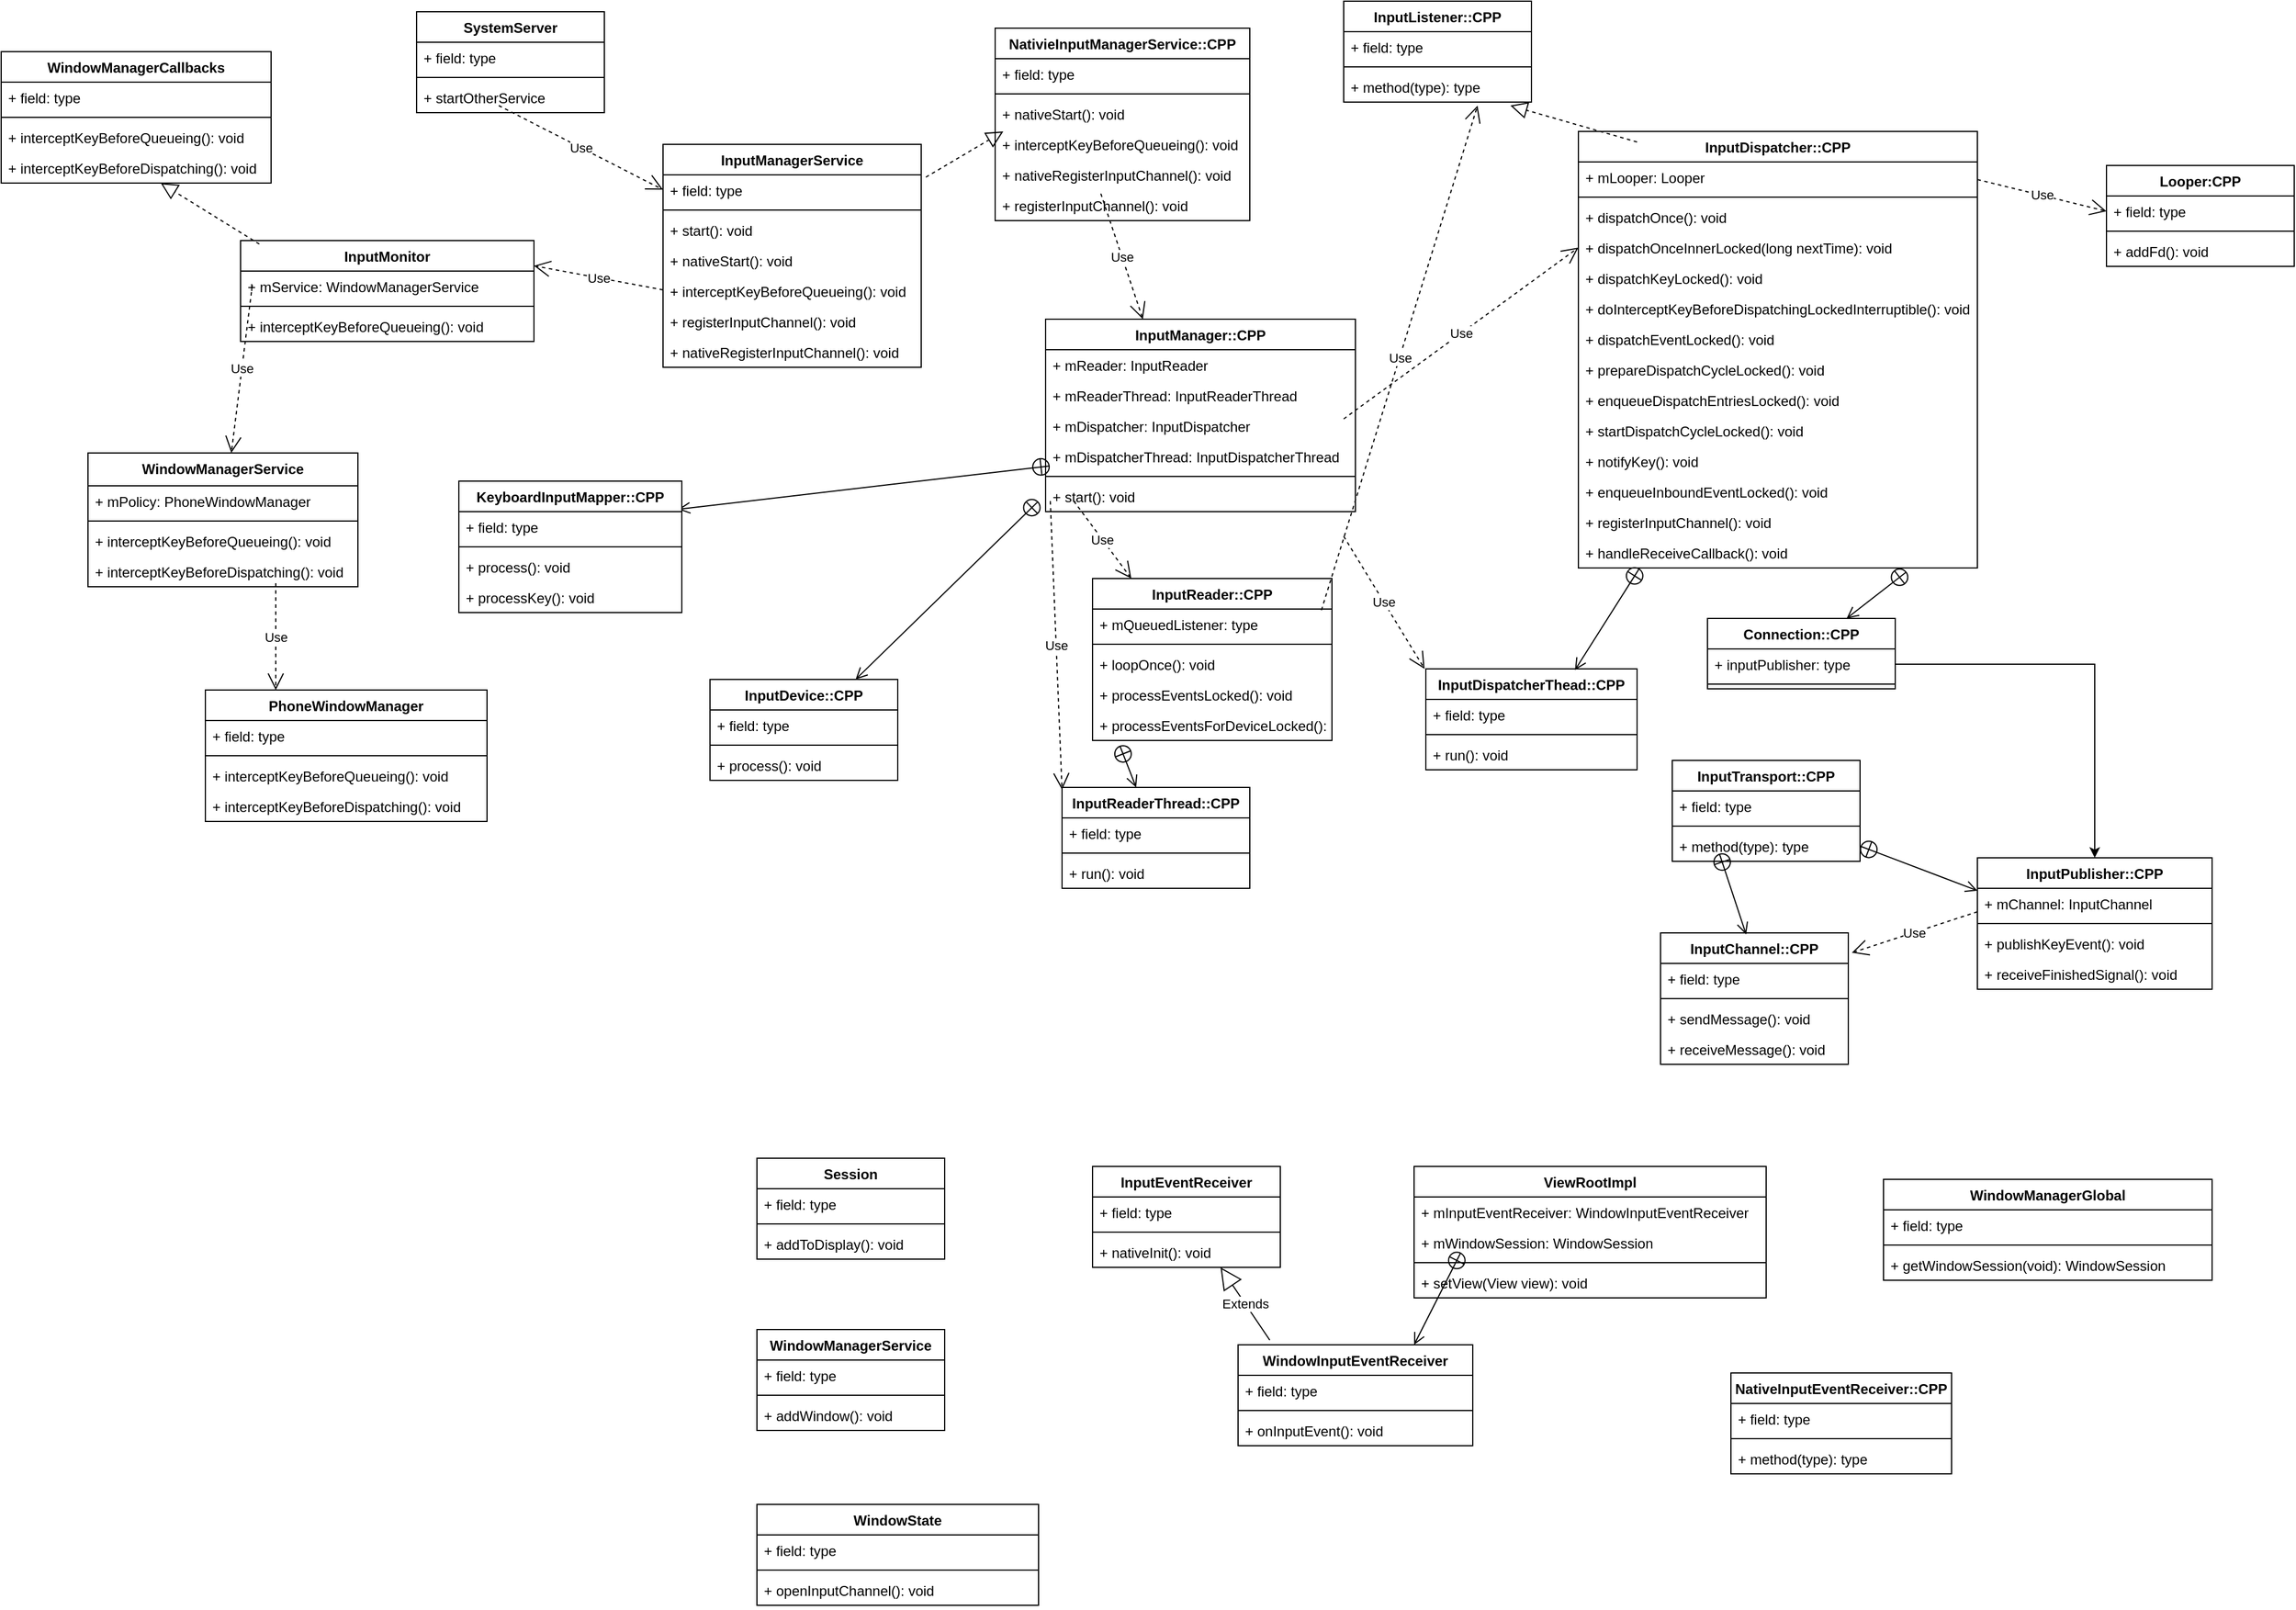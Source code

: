 <mxfile version="10.7.7" type="device"><diagram name="Page-1" id="b5b7bab2-c9e2-2cf4-8b2a-24fd1a2a6d21"><mxGraphModel dx="1901" dy="2009" grid="1" gridSize="10" guides="1" tooltips="1" connect="1" arrows="1" fold="1" page="1" pageScale="1" pageWidth="827" pageHeight="1169" background="#ffffff" math="0" shadow="0"><root><mxCell id="0"/><mxCell id="1" parent="0"/><mxCell id="OvCuODeRgVLBgsDPdJmN-1" value="SystemServer" style="swimlane;fontStyle=1;align=center;verticalAlign=top;childLayout=stackLayout;horizontal=1;startSize=26;horizontalStack=0;resizeParent=1;resizeParentMax=0;resizeLast=0;collapsible=1;marginBottom=0;" parent="1" vertex="1"><mxGeometry x="-280" y="-77" width="160" height="86" as="geometry"/></mxCell><mxCell id="OvCuODeRgVLBgsDPdJmN-2" value="+ field: type" style="text;strokeColor=none;fillColor=none;align=left;verticalAlign=top;spacingLeft=4;spacingRight=4;overflow=hidden;rotatable=0;points=[[0,0.5],[1,0.5]];portConstraint=eastwest;" parent="OvCuODeRgVLBgsDPdJmN-1" vertex="1"><mxGeometry y="26" width="160" height="26" as="geometry"/></mxCell><mxCell id="OvCuODeRgVLBgsDPdJmN-3" value="" style="line;strokeWidth=1;fillColor=none;align=left;verticalAlign=middle;spacingTop=-1;spacingLeft=3;spacingRight=3;rotatable=0;labelPosition=right;points=[];portConstraint=eastwest;" parent="OvCuODeRgVLBgsDPdJmN-1" vertex="1"><mxGeometry y="52" width="160" height="8" as="geometry"/></mxCell><mxCell id="OvCuODeRgVLBgsDPdJmN-4" value="+ startOtherService" style="text;strokeColor=none;fillColor=none;align=left;verticalAlign=top;spacingLeft=4;spacingRight=4;overflow=hidden;rotatable=0;points=[[0,0.5],[1,0.5]];portConstraint=eastwest;" parent="OvCuODeRgVLBgsDPdJmN-1" vertex="1"><mxGeometry y="60" width="160" height="26" as="geometry"/></mxCell><mxCell id="EUVUE9Zvi_c8-ie_uely-1" value="Use" style="endArrow=open;endSize=12;dashed=1;html=1;" edge="1" parent="OvCuODeRgVLBgsDPdJmN-1" target="OvCuODeRgVLBgsDPdJmN-5"><mxGeometry width="160" relative="1" as="geometry"><mxPoint x="70" y="80" as="sourcePoint"/><mxPoint x="230" y="80" as="targetPoint"/></mxGeometry></mxCell><mxCell id="OvCuODeRgVLBgsDPdJmN-5" value="InputManagerService" style="swimlane;fontStyle=1;align=center;verticalAlign=top;childLayout=stackLayout;horizontal=1;startSize=26;horizontalStack=0;resizeParent=1;resizeParentMax=0;resizeLast=0;collapsible=1;marginBottom=0;" parent="1" vertex="1"><mxGeometry x="-70" y="36" width="220" height="190" as="geometry"/></mxCell><mxCell id="OvCuODeRgVLBgsDPdJmN-6" value="+ field: type" style="text;strokeColor=none;fillColor=none;align=left;verticalAlign=top;spacingLeft=4;spacingRight=4;overflow=hidden;rotatable=0;points=[[0,0.5],[1,0.5]];portConstraint=eastwest;" parent="OvCuODeRgVLBgsDPdJmN-5" vertex="1"><mxGeometry y="26" width="220" height="26" as="geometry"/></mxCell><mxCell id="OvCuODeRgVLBgsDPdJmN-7" value="" style="line;strokeWidth=1;fillColor=none;align=left;verticalAlign=middle;spacingTop=-1;spacingLeft=3;spacingRight=3;rotatable=0;labelPosition=right;points=[];portConstraint=eastwest;" parent="OvCuODeRgVLBgsDPdJmN-5" vertex="1"><mxGeometry y="52" width="220" height="8" as="geometry"/></mxCell><mxCell id="OvCuODeRgVLBgsDPdJmN-8" value="+ start(): void" style="text;strokeColor=none;fillColor=none;align=left;verticalAlign=top;spacingLeft=4;spacingRight=4;overflow=hidden;rotatable=0;points=[[0,0.5],[1,0.5]];portConstraint=eastwest;" parent="OvCuODeRgVLBgsDPdJmN-5" vertex="1"><mxGeometry y="60" width="220" height="26" as="geometry"/></mxCell><mxCell id="OvCuODeRgVLBgsDPdJmN-76" value="+ nativeStart(): void" style="text;strokeColor=none;fillColor=none;align=left;verticalAlign=top;spacingLeft=4;spacingRight=4;overflow=hidden;rotatable=0;points=[[0,0.5],[1,0.5]];portConstraint=eastwest;" parent="OvCuODeRgVLBgsDPdJmN-5" vertex="1"><mxGeometry y="86" width="220" height="26" as="geometry"/></mxCell><mxCell id="EUVUE9Zvi_c8-ie_uely-25" value="Use" style="endArrow=open;endSize=12;dashed=1;html=1;entryX=1;entryY=0.25;entryDx=0;entryDy=0;" edge="1" parent="OvCuODeRgVLBgsDPdJmN-5" target="EUVUE9Zvi_c8-ie_uely-7"><mxGeometry width="160" relative="1" as="geometry"><mxPoint y="124" as="sourcePoint"/><mxPoint x="160" y="124" as="targetPoint"/></mxGeometry></mxCell><mxCell id="EUVUE9Zvi_c8-ie_uely-6" value="+ interceptKeyBeforeQueueing(): void&#10;" style="text;strokeColor=none;fillColor=none;align=left;verticalAlign=top;spacingLeft=4;spacingRight=4;overflow=hidden;rotatable=0;points=[[0,0.5],[1,0.5]];portConstraint=eastwest;" vertex="1" parent="OvCuODeRgVLBgsDPdJmN-5"><mxGeometry y="112" width="220" height="26" as="geometry"/></mxCell><mxCell id="EUVUE9Zvi_c8-ie_uely-38" value="+ registerInputChannel(): void&#10;" style="text;strokeColor=none;fillColor=none;align=left;verticalAlign=top;spacingLeft=4;spacingRight=4;overflow=hidden;rotatable=0;points=[[0,0.5],[1,0.5]];portConstraint=eastwest;" vertex="1" parent="OvCuODeRgVLBgsDPdJmN-5"><mxGeometry y="138" width="220" height="26" as="geometry"/></mxCell><mxCell id="EUVUE9Zvi_c8-ie_uely-40" value="+ nativeRegisterInputChannel(): void&#10;" style="text;strokeColor=none;fillColor=none;align=left;verticalAlign=top;spacingLeft=4;spacingRight=4;overflow=hidden;rotatable=0;points=[[0,0.5],[1,0.5]];portConstraint=eastwest;" vertex="1" parent="OvCuODeRgVLBgsDPdJmN-5"><mxGeometry y="164" width="220" height="26" as="geometry"/></mxCell><mxCell id="OvCuODeRgVLBgsDPdJmN-9" value="NativieInputManagerService::CPP" style="swimlane;fontStyle=1;align=center;verticalAlign=top;childLayout=stackLayout;horizontal=1;startSize=26;horizontalStack=0;resizeParent=1;resizeParentMax=0;resizeLast=0;collapsible=1;marginBottom=0;" parent="1" vertex="1"><mxGeometry x="213" y="-63" width="217" height="164" as="geometry"/></mxCell><mxCell id="OvCuODeRgVLBgsDPdJmN-10" value="+ field: type" style="text;strokeColor=none;fillColor=none;align=left;verticalAlign=top;spacingLeft=4;spacingRight=4;overflow=hidden;rotatable=0;points=[[0,0.5],[1,0.5]];portConstraint=eastwest;" parent="OvCuODeRgVLBgsDPdJmN-9" vertex="1"><mxGeometry y="26" width="217" height="26" as="geometry"/></mxCell><mxCell id="OvCuODeRgVLBgsDPdJmN-11" value="" style="line;strokeWidth=1;fillColor=none;align=left;verticalAlign=middle;spacingTop=-1;spacingLeft=3;spacingRight=3;rotatable=0;labelPosition=right;points=[];portConstraint=eastwest;" parent="OvCuODeRgVLBgsDPdJmN-9" vertex="1"><mxGeometry y="52" width="217" height="8" as="geometry"/></mxCell><mxCell id="OvCuODeRgVLBgsDPdJmN-12" value="+ nativeStart(): void" style="text;strokeColor=none;fillColor=none;align=left;verticalAlign=top;spacingLeft=4;spacingRight=4;overflow=hidden;rotatable=0;points=[[0,0.5],[1,0.5]];portConstraint=eastwest;" parent="OvCuODeRgVLBgsDPdJmN-9" vertex="1"><mxGeometry y="60" width="217" height="26" as="geometry"/></mxCell><mxCell id="EUVUE9Zvi_c8-ie_uely-5" value="+ interceptKeyBeforeQueueing(): void&#10;" style="text;strokeColor=none;fillColor=none;align=left;verticalAlign=top;spacingLeft=4;spacingRight=4;overflow=hidden;rotatable=0;points=[[0,0.5],[1,0.5]];portConstraint=eastwest;" vertex="1" parent="OvCuODeRgVLBgsDPdJmN-9"><mxGeometry y="86" width="217" height="26" as="geometry"/></mxCell><mxCell id="EUVUE9Zvi_c8-ie_uely-39" value="+ nativeRegisterInputChannel(): void&#10;" style="text;strokeColor=none;fillColor=none;align=left;verticalAlign=top;spacingLeft=4;spacingRight=4;overflow=hidden;rotatable=0;points=[[0,0.5],[1,0.5]];portConstraint=eastwest;" vertex="1" parent="OvCuODeRgVLBgsDPdJmN-9"><mxGeometry y="112" width="217" height="26" as="geometry"/></mxCell><mxCell id="EUVUE9Zvi_c8-ie_uely-56" value="+ registerInputChannel(): void&#10;&#10;" style="text;strokeColor=none;fillColor=none;align=left;verticalAlign=top;spacingLeft=4;spacingRight=4;overflow=hidden;rotatable=0;points=[[0,0.5],[1,0.5]];portConstraint=eastwest;" vertex="1" parent="OvCuODeRgVLBgsDPdJmN-9"><mxGeometry y="138" width="217" height="26" as="geometry"/></mxCell><mxCell id="OvCuODeRgVLBgsDPdJmN-13" value="InputManager::CPP" style="swimlane;fontStyle=1;align=center;verticalAlign=top;childLayout=stackLayout;horizontal=1;startSize=26;horizontalStack=0;resizeParent=1;resizeParentMax=0;resizeLast=0;collapsible=1;marginBottom=0;" parent="1" vertex="1"><mxGeometry x="256" y="185" width="264" height="164" as="geometry"/></mxCell><mxCell id="OvCuODeRgVLBgsDPdJmN-14" value="+ mReader: InputReader" style="text;strokeColor=none;fillColor=none;align=left;verticalAlign=top;spacingLeft=4;spacingRight=4;overflow=hidden;rotatable=0;points=[[0,0.5],[1,0.5]];portConstraint=eastwest;" parent="OvCuODeRgVLBgsDPdJmN-13" vertex="1"><mxGeometry y="26" width="264" height="26" as="geometry"/></mxCell><mxCell id="OvCuODeRgVLBgsDPdJmN-113" value="+ mReaderThread: InputReaderThread&#10;" style="text;strokeColor=none;fillColor=none;align=left;verticalAlign=top;spacingLeft=4;spacingRight=4;overflow=hidden;rotatable=0;points=[[0,0.5],[1,0.5]];portConstraint=eastwest;" parent="OvCuODeRgVLBgsDPdJmN-13" vertex="1"><mxGeometry y="52" width="264" height="26" as="geometry"/></mxCell><mxCell id="EUVUE9Zvi_c8-ie_uely-60" value="Use" style="endArrow=open;endSize=12;dashed=1;html=1;entryX=0;entryY=0.5;entryDx=0;entryDy=0;" edge="1" parent="OvCuODeRgVLBgsDPdJmN-13" target="OvCuODeRgVLBgsDPdJmN-77"><mxGeometry width="160" relative="1" as="geometry"><mxPoint x="254" y="85" as="sourcePoint"/><mxPoint x="414" y="85" as="targetPoint"/></mxGeometry></mxCell><mxCell id="OvCuODeRgVLBgsDPdJmN-121" value="+ mDispatcher: InputDispatcher&#10;" style="text;strokeColor=none;fillColor=none;align=left;verticalAlign=top;spacingLeft=4;spacingRight=4;overflow=hidden;rotatable=0;points=[[0,0.5],[1,0.5]];portConstraint=eastwest;" parent="OvCuODeRgVLBgsDPdJmN-13" vertex="1"><mxGeometry y="78" width="264" height="26" as="geometry"/></mxCell><mxCell id="OvCuODeRgVLBgsDPdJmN-122" value="+ mDispatcherThread: InputDispatcherThread&#10;" style="text;strokeColor=none;fillColor=none;align=left;verticalAlign=top;spacingLeft=4;spacingRight=4;overflow=hidden;rotatable=0;points=[[0,0.5],[1,0.5]];portConstraint=eastwest;" parent="OvCuODeRgVLBgsDPdJmN-13" vertex="1"><mxGeometry y="104" width="264" height="26" as="geometry"/></mxCell><mxCell id="OvCuODeRgVLBgsDPdJmN-145" value="" style="endArrow=open;startArrow=circlePlus;endFill=0;startFill=0;endSize=8;html=1;entryX=0.984;entryY=-0.077;entryDx=0;entryDy=0;entryPerimeter=0;" parent="OvCuODeRgVLBgsDPdJmN-13" target="OvCuODeRgVLBgsDPdJmN-137" edge="1"><mxGeometry width="160" relative="1" as="geometry"><mxPoint x="4" y="125" as="sourcePoint"/><mxPoint x="164" y="125" as="targetPoint"/></mxGeometry></mxCell><mxCell id="OvCuODeRgVLBgsDPdJmN-15" value="" style="line;strokeWidth=1;fillColor=none;align=left;verticalAlign=middle;spacingTop=-1;spacingLeft=3;spacingRight=3;rotatable=0;labelPosition=right;points=[];portConstraint=eastwest;" parent="OvCuODeRgVLBgsDPdJmN-13" vertex="1"><mxGeometry y="130" width="264" height="8" as="geometry"/></mxCell><mxCell id="OvCuODeRgVLBgsDPdJmN-16" value="+ start(): void" style="text;strokeColor=none;fillColor=none;align=left;verticalAlign=top;spacingLeft=4;spacingRight=4;overflow=hidden;rotatable=0;points=[[0,0.5],[1,0.5]];portConstraint=eastwest;" parent="OvCuODeRgVLBgsDPdJmN-13" vertex="1"><mxGeometry y="138" width="264" height="26" as="geometry"/></mxCell><mxCell id="OvCuODeRgVLBgsDPdJmN-135" value="" style="endArrow=open;startArrow=circlePlus;endFill=0;startFill=0;endSize=8;html=1;" parent="OvCuODeRgVLBgsDPdJmN-13" target="OvCuODeRgVLBgsDPdJmN-131" edge="1"><mxGeometry width="160" relative="1" as="geometry"><mxPoint x="-6" y="155" as="sourcePoint"/><mxPoint x="154" y="155" as="targetPoint"/></mxGeometry></mxCell><mxCell id="EUVUE9Zvi_c8-ie_uely-47" value="Use" style="endArrow=open;endSize=12;dashed=1;html=1;entryX=-0.006;entryY=0;entryDx=0;entryDy=0;entryPerimeter=0;" edge="1" parent="OvCuODeRgVLBgsDPdJmN-13" target="OvCuODeRgVLBgsDPdJmN-25"><mxGeometry width="160" relative="1" as="geometry"><mxPoint x="254" y="185" as="sourcePoint"/><mxPoint x="414" y="185" as="targetPoint"/></mxGeometry></mxCell><mxCell id="EUVUE9Zvi_c8-ie_uely-58" value="Use" style="endArrow=open;endSize=12;dashed=1;html=1;entryX=0.162;entryY=0;entryDx=0;entryDy=0;entryPerimeter=0;" edge="1" parent="OvCuODeRgVLBgsDPdJmN-13" target="OvCuODeRgVLBgsDPdJmN-21"><mxGeometry width="160" relative="1" as="geometry"><mxPoint x="24" y="155" as="sourcePoint"/><mxPoint x="184" y="155" as="targetPoint"/></mxGeometry></mxCell><mxCell id="EUVUE9Zvi_c8-ie_uely-59" value="Use" style="endArrow=open;endSize=12;dashed=1;html=1;entryX=0;entryY=0.023;entryDx=0;entryDy=0;entryPerimeter=0;" edge="1" parent="OvCuODeRgVLBgsDPdJmN-13" target="OvCuODeRgVLBgsDPdJmN-33"><mxGeometry width="160" relative="1" as="geometry"><mxPoint x="4" y="155" as="sourcePoint"/><mxPoint x="164" y="155" as="targetPoint"/></mxGeometry></mxCell><mxCell id="OvCuODeRgVLBgsDPdJmN-17" value="InputDispatcher::CPP" style="swimlane;fontStyle=1;align=center;verticalAlign=top;childLayout=stackLayout;horizontal=1;startSize=26;horizontalStack=0;resizeParent=1;resizeParentMax=0;resizeLast=0;collapsible=1;marginBottom=0;" parent="1" vertex="1"><mxGeometry x="710" y="25" width="340" height="372" as="geometry"/></mxCell><mxCell id="OvCuODeRgVLBgsDPdJmN-149" value="" style="endArrow=block;dashed=1;endFill=0;endSize=12;html=1;entryX=0.888;entryY=1.115;entryDx=0;entryDy=0;entryPerimeter=0;" parent="OvCuODeRgVLBgsDPdJmN-17" target="OvCuODeRgVLBgsDPdJmN-41" edge="1"><mxGeometry width="160" relative="1" as="geometry"><mxPoint x="50" y="9" as="sourcePoint"/><mxPoint x="210" y="9" as="targetPoint"/></mxGeometry></mxCell><mxCell id="OvCuODeRgVLBgsDPdJmN-18" value="+ mLooper: Looper&#10;" style="text;strokeColor=none;fillColor=none;align=left;verticalAlign=top;spacingLeft=4;spacingRight=4;overflow=hidden;rotatable=0;points=[[0,0.5],[1,0.5]];portConstraint=eastwest;" parent="OvCuODeRgVLBgsDPdJmN-17" vertex="1"><mxGeometry y="26" width="340" height="26" as="geometry"/></mxCell><mxCell id="EUVUE9Zvi_c8-ie_uely-48" value="Use" style="endArrow=open;endSize=12;dashed=1;html=1;entryX=0;entryY=0.5;entryDx=0;entryDy=0;" edge="1" parent="OvCuODeRgVLBgsDPdJmN-17" target="EUVUE9Zvi_c8-ie_uely-44"><mxGeometry width="160" relative="1" as="geometry"><mxPoint x="340" y="41" as="sourcePoint"/><mxPoint x="500" y="41" as="targetPoint"/></mxGeometry></mxCell><mxCell id="OvCuODeRgVLBgsDPdJmN-19" value="" style="line;strokeWidth=1;fillColor=none;align=left;verticalAlign=middle;spacingTop=-1;spacingLeft=3;spacingRight=3;rotatable=0;labelPosition=right;points=[];portConstraint=eastwest;" parent="OvCuODeRgVLBgsDPdJmN-17" vertex="1"><mxGeometry y="52" width="340" height="8" as="geometry"/></mxCell><mxCell id="OvCuODeRgVLBgsDPdJmN-20" value="+ dispatchOnce(): void" style="text;strokeColor=none;fillColor=none;align=left;verticalAlign=top;spacingLeft=4;spacingRight=4;overflow=hidden;rotatable=0;points=[[0,0.5],[1,0.5]];portConstraint=eastwest;" parent="OvCuODeRgVLBgsDPdJmN-17" vertex="1"><mxGeometry y="60" width="340" height="26" as="geometry"/></mxCell><mxCell id="OvCuODeRgVLBgsDPdJmN-77" value="+ dispatchOnceInnerLocked(long nextTime): void&#10;" style="text;strokeColor=none;fillColor=none;align=left;verticalAlign=top;spacingLeft=4;spacingRight=4;overflow=hidden;rotatable=0;points=[[0,0.5],[1,0.5]];portConstraint=eastwest;" parent="OvCuODeRgVLBgsDPdJmN-17" vertex="1"><mxGeometry y="86" width="340" height="26" as="geometry"/></mxCell><mxCell id="OvCuODeRgVLBgsDPdJmN-78" value="+ dispatchKeyLocked(): void&#10;" style="text;strokeColor=none;fillColor=none;align=left;verticalAlign=top;spacingLeft=4;spacingRight=4;overflow=hidden;rotatable=0;points=[[0,0.5],[1,0.5]];portConstraint=eastwest;" parent="OvCuODeRgVLBgsDPdJmN-17" vertex="1"><mxGeometry y="112" width="340" height="26" as="geometry"/></mxCell><mxCell id="OvCuODeRgVLBgsDPdJmN-79" value="+ doInterceptKeyBeforeDispatchingLockedInterruptible(): void&#10;" style="text;strokeColor=none;fillColor=none;align=left;verticalAlign=top;spacingLeft=4;spacingRight=4;overflow=hidden;rotatable=0;points=[[0,0.5],[1,0.5]];portConstraint=eastwest;" parent="OvCuODeRgVLBgsDPdJmN-17" vertex="1"><mxGeometry y="138" width="340" height="26" as="geometry"/></mxCell><mxCell id="OvCuODeRgVLBgsDPdJmN-80" value="+ dispatchEventLocked(): void&#10;" style="text;strokeColor=none;fillColor=none;align=left;verticalAlign=top;spacingLeft=4;spacingRight=4;overflow=hidden;rotatable=0;points=[[0,0.5],[1,0.5]];portConstraint=eastwest;" parent="OvCuODeRgVLBgsDPdJmN-17" vertex="1"><mxGeometry y="164" width="340" height="26" as="geometry"/></mxCell><mxCell id="OvCuODeRgVLBgsDPdJmN-81" value="+ prepareDispatchCycleLocked(): void&#10;" style="text;strokeColor=none;fillColor=none;align=left;verticalAlign=top;spacingLeft=4;spacingRight=4;overflow=hidden;rotatable=0;points=[[0,0.5],[1,0.5]];portConstraint=eastwest;" parent="OvCuODeRgVLBgsDPdJmN-17" vertex="1"><mxGeometry y="190" width="340" height="26" as="geometry"/></mxCell><mxCell id="OvCuODeRgVLBgsDPdJmN-82" value="+ enqueueDispatchEntriesLocked(): void&#10;" style="text;strokeColor=none;fillColor=none;align=left;verticalAlign=top;spacingLeft=4;spacingRight=4;overflow=hidden;rotatable=0;points=[[0,0.5],[1,0.5]];portConstraint=eastwest;" parent="OvCuODeRgVLBgsDPdJmN-17" vertex="1"><mxGeometry y="216" width="340" height="26" as="geometry"/></mxCell><mxCell id="OvCuODeRgVLBgsDPdJmN-83" value="+ startDispatchCycleLocked(): void&#10;" style="text;strokeColor=none;fillColor=none;align=left;verticalAlign=top;spacingLeft=4;spacingRight=4;overflow=hidden;rotatable=0;points=[[0,0.5],[1,0.5]];portConstraint=eastwest;" parent="OvCuODeRgVLBgsDPdJmN-17" vertex="1"><mxGeometry y="242" width="340" height="26" as="geometry"/></mxCell><mxCell id="OvCuODeRgVLBgsDPdJmN-150" value="+ notifyKey(): void&#10;" style="text;strokeColor=none;fillColor=none;align=left;verticalAlign=top;spacingLeft=4;spacingRight=4;overflow=hidden;rotatable=0;points=[[0,0.5],[1,0.5]];portConstraint=eastwest;" parent="OvCuODeRgVLBgsDPdJmN-17" vertex="1"><mxGeometry y="268" width="340" height="26" as="geometry"/></mxCell><mxCell id="EUVUE9Zvi_c8-ie_uely-12" value="+ enqueueInboundEventLocked(): void&#10;" style="text;strokeColor=none;fillColor=none;align=left;verticalAlign=top;spacingLeft=4;spacingRight=4;overflow=hidden;rotatable=0;points=[[0,0.5],[1,0.5]];portConstraint=eastwest;" vertex="1" parent="OvCuODeRgVLBgsDPdJmN-17"><mxGeometry y="294" width="340" height="26" as="geometry"/></mxCell><mxCell id="EUVUE9Zvi_c8-ie_uely-42" value="+ registerInputChannel(): void&#10;" style="text;strokeColor=none;fillColor=none;align=left;verticalAlign=top;spacingLeft=4;spacingRight=4;overflow=hidden;rotatable=0;points=[[0,0.5],[1,0.5]];portConstraint=eastwest;" vertex="1" parent="OvCuODeRgVLBgsDPdJmN-17"><mxGeometry y="320" width="340" height="26" as="geometry"/></mxCell><mxCell id="EUVUE9Zvi_c8-ie_uely-49" value="+ handleReceiveCallback(): void&#10;" style="text;strokeColor=none;fillColor=none;align=left;verticalAlign=top;spacingLeft=4;spacingRight=4;overflow=hidden;rotatable=0;points=[[0,0.5],[1,0.5]];portConstraint=eastwest;" vertex="1" parent="OvCuODeRgVLBgsDPdJmN-17"><mxGeometry y="346" width="340" height="26" as="geometry"/></mxCell><mxCell id="OvCuODeRgVLBgsDPdJmN-21" value="InputReader::CPP" style="swimlane;fontStyle=1;align=center;verticalAlign=top;childLayout=stackLayout;horizontal=1;startSize=26;horizontalStack=0;resizeParent=1;resizeParentMax=0;resizeLast=0;collapsible=1;marginBottom=0;" parent="1" vertex="1"><mxGeometry x="296" y="406" width="204" height="138" as="geometry"/></mxCell><mxCell id="OvCuODeRgVLBgsDPdJmN-22" value="+ mQueuedListener: type&#10;" style="text;strokeColor=none;fillColor=none;align=left;verticalAlign=top;spacingLeft=4;spacingRight=4;overflow=hidden;rotatable=0;points=[[0,0.5],[1,0.5]];portConstraint=eastwest;" parent="OvCuODeRgVLBgsDPdJmN-21" vertex="1"><mxGeometry y="26" width="204" height="26" as="geometry"/></mxCell><mxCell id="OvCuODeRgVLBgsDPdJmN-23" value="" style="line;strokeWidth=1;fillColor=none;align=left;verticalAlign=middle;spacingTop=-1;spacingLeft=3;spacingRight=3;rotatable=0;labelPosition=right;points=[];portConstraint=eastwest;" parent="OvCuODeRgVLBgsDPdJmN-21" vertex="1"><mxGeometry y="52" width="204" height="8" as="geometry"/></mxCell><mxCell id="OvCuODeRgVLBgsDPdJmN-24" value="+ loopOnce(): void&#10;" style="text;strokeColor=none;fillColor=none;align=left;verticalAlign=top;spacingLeft=4;spacingRight=4;overflow=hidden;rotatable=0;points=[[0,0.5],[1,0.5]];portConstraint=eastwest;" parent="OvCuODeRgVLBgsDPdJmN-21" vertex="1"><mxGeometry y="60" width="204" height="26" as="geometry"/></mxCell><mxCell id="OvCuODeRgVLBgsDPdJmN-129" value="+ processEventsLocked(): void&#10;" style="text;strokeColor=none;fillColor=none;align=left;verticalAlign=top;spacingLeft=4;spacingRight=4;overflow=hidden;rotatable=0;points=[[0,0.5],[1,0.5]];portConstraint=eastwest;" parent="OvCuODeRgVLBgsDPdJmN-21" vertex="1"><mxGeometry y="86" width="204" height="26" as="geometry"/></mxCell><mxCell id="OvCuODeRgVLBgsDPdJmN-130" value="+ processEventsForDeviceLocked(): void&#10;" style="text;strokeColor=none;fillColor=none;align=left;verticalAlign=top;spacingLeft=4;spacingRight=4;overflow=hidden;rotatable=0;points=[[0,0.5],[1,0.5]];portConstraint=eastwest;" parent="OvCuODeRgVLBgsDPdJmN-21" vertex="1"><mxGeometry y="112" width="204" height="26" as="geometry"/></mxCell><mxCell id="OvCuODeRgVLBgsDPdJmN-25" value="InputDispatcherThead::CPP" style="swimlane;fontStyle=1;align=center;verticalAlign=top;childLayout=stackLayout;horizontal=1;startSize=26;horizontalStack=0;resizeParent=1;resizeParentMax=0;resizeLast=0;collapsible=1;marginBottom=0;" parent="1" vertex="1"><mxGeometry x="580" y="483" width="180" height="86" as="geometry"/></mxCell><mxCell id="OvCuODeRgVLBgsDPdJmN-26" value="+ field: type" style="text;strokeColor=none;fillColor=none;align=left;verticalAlign=top;spacingLeft=4;spacingRight=4;overflow=hidden;rotatable=0;points=[[0,0.5],[1,0.5]];portConstraint=eastwest;" parent="OvCuODeRgVLBgsDPdJmN-25" vertex="1"><mxGeometry y="26" width="180" height="26" as="geometry"/></mxCell><mxCell id="OvCuODeRgVLBgsDPdJmN-27" value="" style="line;strokeWidth=1;fillColor=none;align=left;verticalAlign=middle;spacingTop=-1;spacingLeft=3;spacingRight=3;rotatable=0;labelPosition=right;points=[];portConstraint=eastwest;" parent="OvCuODeRgVLBgsDPdJmN-25" vertex="1"><mxGeometry y="52" width="180" height="8" as="geometry"/></mxCell><mxCell id="OvCuODeRgVLBgsDPdJmN-28" value="+ run(): void" style="text;strokeColor=none;fillColor=none;align=left;verticalAlign=top;spacingLeft=4;spacingRight=4;overflow=hidden;rotatable=0;points=[[0,0.5],[1,0.5]];portConstraint=eastwest;" parent="OvCuODeRgVLBgsDPdJmN-25" vertex="1"><mxGeometry y="60" width="180" height="26" as="geometry"/></mxCell><mxCell id="OvCuODeRgVLBgsDPdJmN-32" value="" style="endArrow=open;startArrow=circlePlus;endFill=0;startFill=0;endSize=8;html=1;entryX=0.706;entryY=0.012;entryDx=0;entryDy=0;entryPerimeter=0;" parent="1" source="OvCuODeRgVLBgsDPdJmN-17" target="OvCuODeRgVLBgsDPdJmN-25" edge="1"><mxGeometry width="160" relative="1" as="geometry"><mxPoint x="610" y="310" as="sourcePoint"/><mxPoint x="770" y="310" as="targetPoint"/></mxGeometry></mxCell><mxCell id="OvCuODeRgVLBgsDPdJmN-33" value="InputReaderThread::CPP" style="swimlane;fontStyle=1;align=center;verticalAlign=top;childLayout=stackLayout;horizontal=1;startSize=26;horizontalStack=0;resizeParent=1;resizeParentMax=0;resizeLast=0;collapsible=1;marginBottom=0;" parent="1" vertex="1"><mxGeometry x="270" y="584" width="160" height="86" as="geometry"/></mxCell><mxCell id="OvCuODeRgVLBgsDPdJmN-34" value="+ field: type" style="text;strokeColor=none;fillColor=none;align=left;verticalAlign=top;spacingLeft=4;spacingRight=4;overflow=hidden;rotatable=0;points=[[0,0.5],[1,0.5]];portConstraint=eastwest;" parent="OvCuODeRgVLBgsDPdJmN-33" vertex="1"><mxGeometry y="26" width="160" height="26" as="geometry"/></mxCell><mxCell id="OvCuODeRgVLBgsDPdJmN-35" value="" style="line;strokeWidth=1;fillColor=none;align=left;verticalAlign=middle;spacingTop=-1;spacingLeft=3;spacingRight=3;rotatable=0;labelPosition=right;points=[];portConstraint=eastwest;" parent="OvCuODeRgVLBgsDPdJmN-33" vertex="1"><mxGeometry y="52" width="160" height="8" as="geometry"/></mxCell><mxCell id="OvCuODeRgVLBgsDPdJmN-36" value="+ run(): void" style="text;strokeColor=none;fillColor=none;align=left;verticalAlign=top;spacingLeft=4;spacingRight=4;overflow=hidden;rotatable=0;points=[[0,0.5],[1,0.5]];portConstraint=eastwest;" parent="OvCuODeRgVLBgsDPdJmN-33" vertex="1"><mxGeometry y="60" width="160" height="26" as="geometry"/></mxCell><mxCell id="OvCuODeRgVLBgsDPdJmN-38" value="InputListener::CPP" style="swimlane;fontStyle=1;align=center;verticalAlign=top;childLayout=stackLayout;horizontal=1;startSize=26;horizontalStack=0;resizeParent=1;resizeParentMax=0;resizeLast=0;collapsible=1;marginBottom=0;" parent="1" vertex="1"><mxGeometry x="510" y="-86" width="160" height="86" as="geometry"/></mxCell><mxCell id="OvCuODeRgVLBgsDPdJmN-39" value="+ field: type" style="text;strokeColor=none;fillColor=none;align=left;verticalAlign=top;spacingLeft=4;spacingRight=4;overflow=hidden;rotatable=0;points=[[0,0.5],[1,0.5]];portConstraint=eastwest;" parent="OvCuODeRgVLBgsDPdJmN-38" vertex="1"><mxGeometry y="26" width="160" height="26" as="geometry"/></mxCell><mxCell id="OvCuODeRgVLBgsDPdJmN-40" value="" style="line;strokeWidth=1;fillColor=none;align=left;verticalAlign=middle;spacingTop=-1;spacingLeft=3;spacingRight=3;rotatable=0;labelPosition=right;points=[];portConstraint=eastwest;" parent="OvCuODeRgVLBgsDPdJmN-38" vertex="1"><mxGeometry y="52" width="160" height="8" as="geometry"/></mxCell><mxCell id="OvCuODeRgVLBgsDPdJmN-41" value="+ method(type): type" style="text;strokeColor=none;fillColor=none;align=left;verticalAlign=top;spacingLeft=4;spacingRight=4;overflow=hidden;rotatable=0;points=[[0,0.5],[1,0.5]];portConstraint=eastwest;" parent="OvCuODeRgVLBgsDPdJmN-38" vertex="1"><mxGeometry y="60" width="160" height="26" as="geometry"/></mxCell><mxCell id="OvCuODeRgVLBgsDPdJmN-42" value="PhoneWindowManager" style="swimlane;fontStyle=1;align=center;verticalAlign=top;childLayout=stackLayout;horizontal=1;startSize=26;horizontalStack=0;resizeParent=1;resizeParentMax=0;resizeLast=0;collapsible=1;marginBottom=0;" parent="1" vertex="1"><mxGeometry x="-460" y="501" width="240" height="112" as="geometry"/></mxCell><mxCell id="OvCuODeRgVLBgsDPdJmN-43" value="+ field: type" style="text;strokeColor=none;fillColor=none;align=left;verticalAlign=top;spacingLeft=4;spacingRight=4;overflow=hidden;rotatable=0;points=[[0,0.5],[1,0.5]];portConstraint=eastwest;" parent="OvCuODeRgVLBgsDPdJmN-42" vertex="1"><mxGeometry y="26" width="240" height="26" as="geometry"/></mxCell><mxCell id="OvCuODeRgVLBgsDPdJmN-44" value="" style="line;strokeWidth=1;fillColor=none;align=left;verticalAlign=middle;spacingTop=-1;spacingLeft=3;spacingRight=3;rotatable=0;labelPosition=right;points=[];portConstraint=eastwest;" parent="OvCuODeRgVLBgsDPdJmN-42" vertex="1"><mxGeometry y="52" width="240" height="8" as="geometry"/></mxCell><mxCell id="OvCuODeRgVLBgsDPdJmN-45" value="+ interceptKeyBeforeQueueing(): void&#10;" style="text;strokeColor=none;fillColor=none;align=left;verticalAlign=top;spacingLeft=4;spacingRight=4;overflow=hidden;rotatable=0;points=[[0,0.5],[1,0.5]];portConstraint=eastwest;" parent="OvCuODeRgVLBgsDPdJmN-42" vertex="1"><mxGeometry y="60" width="240" height="26" as="geometry"/></mxCell><mxCell id="EUVUE9Zvi_c8-ie_uely-27" value="+ interceptKeyBeforeDispatching(): void&#10;&#10;" style="text;strokeColor=none;fillColor=none;align=left;verticalAlign=top;spacingLeft=4;spacingRight=4;overflow=hidden;rotatable=0;points=[[0,0.5],[1,0.5]];portConstraint=eastwest;" vertex="1" parent="OvCuODeRgVLBgsDPdJmN-42"><mxGeometry y="86" width="240" height="26" as="geometry"/></mxCell><mxCell id="OvCuODeRgVLBgsDPdJmN-46" value="WindowManagerService" style="swimlane;fontStyle=1;align=center;verticalAlign=top;childLayout=stackLayout;horizontal=1;startSize=28;horizontalStack=0;resizeParent=1;resizeParentMax=0;resizeLast=0;collapsible=1;marginBottom=0;" parent="1" vertex="1"><mxGeometry x="-560" y="299" width="230" height="114" as="geometry"/></mxCell><mxCell id="OvCuODeRgVLBgsDPdJmN-47" value="+ mPolicy: PhoneWindowManager&#10;" style="text;strokeColor=none;fillColor=none;align=left;verticalAlign=top;spacingLeft=4;spacingRight=4;overflow=hidden;rotatable=0;points=[[0,0.5],[1,0.5]];portConstraint=eastwest;" parent="OvCuODeRgVLBgsDPdJmN-46" vertex="1"><mxGeometry y="28" width="230" height="26" as="geometry"/></mxCell><mxCell id="OvCuODeRgVLBgsDPdJmN-48" value="" style="line;strokeWidth=1;fillColor=none;align=left;verticalAlign=middle;spacingTop=-1;spacingLeft=3;spacingRight=3;rotatable=0;labelPosition=right;points=[];portConstraint=eastwest;" parent="OvCuODeRgVLBgsDPdJmN-46" vertex="1"><mxGeometry y="54" width="230" height="8" as="geometry"/></mxCell><mxCell id="OvCuODeRgVLBgsDPdJmN-49" value="+ interceptKeyBeforeQueueing(): void&#10;&#10;" style="text;strokeColor=none;fillColor=none;align=left;verticalAlign=top;spacingLeft=4;spacingRight=4;overflow=hidden;rotatable=0;points=[[0,0.5],[1,0.5]];portConstraint=eastwest;" parent="OvCuODeRgVLBgsDPdJmN-46" vertex="1"><mxGeometry y="62" width="230" height="26" as="geometry"/></mxCell><mxCell id="EUVUE9Zvi_c8-ie_uely-26" value="+ interceptKeyBeforeDispatching(): void&#10;&#10;" style="text;strokeColor=none;fillColor=none;align=left;verticalAlign=top;spacingLeft=4;spacingRight=4;overflow=hidden;rotatable=0;points=[[0,0.5],[1,0.5]];portConstraint=eastwest;" vertex="1" parent="OvCuODeRgVLBgsDPdJmN-46"><mxGeometry y="88" width="230" height="26" as="geometry"/></mxCell><mxCell id="EUVUE9Zvi_c8-ie_uely-28" value="Use" style="endArrow=open;endSize=12;dashed=1;html=1;entryX=0.25;entryY=0;entryDx=0;entryDy=0;" edge="1" parent="OvCuODeRgVLBgsDPdJmN-46" target="OvCuODeRgVLBgsDPdJmN-42"><mxGeometry width="160" relative="1" as="geometry"><mxPoint x="160" y="111" as="sourcePoint"/><mxPoint x="320" y="111" as="targetPoint"/></mxGeometry></mxCell><mxCell id="OvCuODeRgVLBgsDPdJmN-50" value="Session" style="swimlane;fontStyle=1;align=center;verticalAlign=top;childLayout=stackLayout;horizontal=1;startSize=26;horizontalStack=0;resizeParent=1;resizeParentMax=0;resizeLast=0;collapsible=1;marginBottom=0;" parent="1" vertex="1"><mxGeometry x="10" y="900" width="160" height="86" as="geometry"/></mxCell><mxCell id="OvCuODeRgVLBgsDPdJmN-51" value="+ field: type" style="text;strokeColor=none;fillColor=none;align=left;verticalAlign=top;spacingLeft=4;spacingRight=4;overflow=hidden;rotatable=0;points=[[0,0.5],[1,0.5]];portConstraint=eastwest;" parent="OvCuODeRgVLBgsDPdJmN-50" vertex="1"><mxGeometry y="26" width="160" height="26" as="geometry"/></mxCell><mxCell id="OvCuODeRgVLBgsDPdJmN-52" value="" style="line;strokeWidth=1;fillColor=none;align=left;verticalAlign=middle;spacingTop=-1;spacingLeft=3;spacingRight=3;rotatable=0;labelPosition=right;points=[];portConstraint=eastwest;" parent="OvCuODeRgVLBgsDPdJmN-50" vertex="1"><mxGeometry y="52" width="160" height="8" as="geometry"/></mxCell><mxCell id="OvCuODeRgVLBgsDPdJmN-53" value="+ addToDisplay(): void" style="text;strokeColor=none;fillColor=none;align=left;verticalAlign=top;spacingLeft=4;spacingRight=4;overflow=hidden;rotatable=0;points=[[0,0.5],[1,0.5]];portConstraint=eastwest;" parent="OvCuODeRgVLBgsDPdJmN-50" vertex="1"><mxGeometry y="60" width="160" height="26" as="geometry"/></mxCell><mxCell id="OvCuODeRgVLBgsDPdJmN-54" value="WindowState" style="swimlane;fontStyle=1;align=center;verticalAlign=top;childLayout=stackLayout;horizontal=1;startSize=26;horizontalStack=0;resizeParent=1;resizeParentMax=0;resizeLast=0;collapsible=1;marginBottom=0;" parent="1" vertex="1"><mxGeometry x="10" y="1195" width="240" height="86" as="geometry"/></mxCell><mxCell id="OvCuODeRgVLBgsDPdJmN-55" value="+ field: type" style="text;strokeColor=none;fillColor=none;align=left;verticalAlign=top;spacingLeft=4;spacingRight=4;overflow=hidden;rotatable=0;points=[[0,0.5],[1,0.5]];portConstraint=eastwest;" parent="OvCuODeRgVLBgsDPdJmN-54" vertex="1"><mxGeometry y="26" width="240" height="26" as="geometry"/></mxCell><mxCell id="OvCuODeRgVLBgsDPdJmN-56" value="" style="line;strokeWidth=1;fillColor=none;align=left;verticalAlign=middle;spacingTop=-1;spacingLeft=3;spacingRight=3;rotatable=0;labelPosition=right;points=[];portConstraint=eastwest;" parent="OvCuODeRgVLBgsDPdJmN-54" vertex="1"><mxGeometry y="52" width="240" height="8" as="geometry"/></mxCell><mxCell id="OvCuODeRgVLBgsDPdJmN-57" value="+ openInputChannel(): void&#10;" style="text;strokeColor=none;fillColor=none;align=left;verticalAlign=top;spacingLeft=4;spacingRight=4;overflow=hidden;rotatable=0;points=[[0,0.5],[1,0.5]];portConstraint=eastwest;" parent="OvCuODeRgVLBgsDPdJmN-54" vertex="1"><mxGeometry y="60" width="240" height="26" as="geometry"/></mxCell><mxCell id="OvCuODeRgVLBgsDPdJmN-58" value="NativeInputEventReceiver::CPP" style="swimlane;fontStyle=1;align=center;verticalAlign=top;childLayout=stackLayout;horizontal=1;startSize=26;horizontalStack=0;resizeParent=1;resizeParentMax=0;resizeLast=0;collapsible=1;marginBottom=0;" parent="1" vertex="1"><mxGeometry x="840" y="1083" width="188" height="86" as="geometry"/></mxCell><mxCell id="OvCuODeRgVLBgsDPdJmN-59" value="+ field: type" style="text;strokeColor=none;fillColor=none;align=left;verticalAlign=top;spacingLeft=4;spacingRight=4;overflow=hidden;rotatable=0;points=[[0,0.5],[1,0.5]];portConstraint=eastwest;" parent="OvCuODeRgVLBgsDPdJmN-58" vertex="1"><mxGeometry y="26" width="188" height="26" as="geometry"/></mxCell><mxCell id="OvCuODeRgVLBgsDPdJmN-60" value="" style="line;strokeWidth=1;fillColor=none;align=left;verticalAlign=middle;spacingTop=-1;spacingLeft=3;spacingRight=3;rotatable=0;labelPosition=right;points=[];portConstraint=eastwest;" parent="OvCuODeRgVLBgsDPdJmN-58" vertex="1"><mxGeometry y="52" width="188" height="8" as="geometry"/></mxCell><mxCell id="OvCuODeRgVLBgsDPdJmN-61" value="+ method(type): type" style="text;strokeColor=none;fillColor=none;align=left;verticalAlign=top;spacingLeft=4;spacingRight=4;overflow=hidden;rotatable=0;points=[[0,0.5],[1,0.5]];portConstraint=eastwest;" parent="OvCuODeRgVLBgsDPdJmN-58" vertex="1"><mxGeometry y="60" width="188" height="26" as="geometry"/></mxCell><mxCell id="OvCuODeRgVLBgsDPdJmN-62" value="InputEventReceiver" style="swimlane;fontStyle=1;align=center;verticalAlign=top;childLayout=stackLayout;horizontal=1;startSize=26;horizontalStack=0;resizeParent=1;resizeParentMax=0;resizeLast=0;collapsible=1;marginBottom=0;" parent="1" vertex="1"><mxGeometry x="296" y="907" width="160" height="86" as="geometry"/></mxCell><mxCell id="OvCuODeRgVLBgsDPdJmN-63" value="+ field: type" style="text;strokeColor=none;fillColor=none;align=left;verticalAlign=top;spacingLeft=4;spacingRight=4;overflow=hidden;rotatable=0;points=[[0,0.5],[1,0.5]];portConstraint=eastwest;" parent="OvCuODeRgVLBgsDPdJmN-62" vertex="1"><mxGeometry y="26" width="160" height="26" as="geometry"/></mxCell><mxCell id="OvCuODeRgVLBgsDPdJmN-64" value="" style="line;strokeWidth=1;fillColor=none;align=left;verticalAlign=middle;spacingTop=-1;spacingLeft=3;spacingRight=3;rotatable=0;labelPosition=right;points=[];portConstraint=eastwest;" parent="OvCuODeRgVLBgsDPdJmN-62" vertex="1"><mxGeometry y="52" width="160" height="8" as="geometry"/></mxCell><mxCell id="OvCuODeRgVLBgsDPdJmN-65" value="+ nativeInit(): void&#10;" style="text;strokeColor=none;fillColor=none;align=left;verticalAlign=top;spacingLeft=4;spacingRight=4;overflow=hidden;rotatable=0;points=[[0,0.5],[1,0.5]];portConstraint=eastwest;" parent="OvCuODeRgVLBgsDPdJmN-62" vertex="1"><mxGeometry y="60" width="160" height="26" as="geometry"/></mxCell><mxCell id="OvCuODeRgVLBgsDPdJmN-66" value="ViewRootImpl&#10;&#10;" style="swimlane;fontStyle=1;align=center;verticalAlign=top;childLayout=stackLayout;horizontal=1;startSize=26;horizontalStack=0;resizeParent=1;resizeParentMax=0;resizeLast=0;collapsible=1;marginBottom=0;" parent="1" vertex="1"><mxGeometry x="570" y="907" width="300" height="112" as="geometry"/></mxCell><mxCell id="OvCuODeRgVLBgsDPdJmN-67" value="+ mInputEventReceiver: WindowInputEventReceiver&#10;" style="text;strokeColor=none;fillColor=none;align=left;verticalAlign=top;spacingLeft=4;spacingRight=4;overflow=hidden;rotatable=0;points=[[0,0.5],[1,0.5]];portConstraint=eastwest;" parent="OvCuODeRgVLBgsDPdJmN-66" vertex="1"><mxGeometry y="26" width="300" height="26" as="geometry"/></mxCell><mxCell id="EUVUE9Zvi_c8-ie_uely-29" value="+ mWindowSession: WindowSession&#10;" style="text;strokeColor=none;fillColor=none;align=left;verticalAlign=top;spacingLeft=4;spacingRight=4;overflow=hidden;rotatable=0;points=[[0,0.5],[1,0.5]];portConstraint=eastwest;" vertex="1" parent="OvCuODeRgVLBgsDPdJmN-66"><mxGeometry y="52" width="300" height="26" as="geometry"/></mxCell><mxCell id="OvCuODeRgVLBgsDPdJmN-68" value="" style="line;strokeWidth=1;fillColor=none;align=left;verticalAlign=middle;spacingTop=-1;spacingLeft=3;spacingRight=3;rotatable=0;labelPosition=right;points=[];portConstraint=eastwest;" parent="OvCuODeRgVLBgsDPdJmN-66" vertex="1"><mxGeometry y="78" width="300" height="8" as="geometry"/></mxCell><mxCell id="OvCuODeRgVLBgsDPdJmN-69" value="+ setView(View view): void" style="text;strokeColor=none;fillColor=none;align=left;verticalAlign=top;spacingLeft=4;spacingRight=4;overflow=hidden;rotatable=0;points=[[0,0.5],[1,0.5]];portConstraint=eastwest;" parent="OvCuODeRgVLBgsDPdJmN-66" vertex="1"><mxGeometry y="86" width="300" height="26" as="geometry"/></mxCell><mxCell id="OvCuODeRgVLBgsDPdJmN-75" value="" style="endArrow=open;startArrow=circlePlus;endFill=0;startFill=0;endSize=8;html=1;entryX=0.75;entryY=0;entryDx=0;entryDy=0;" parent="OvCuODeRgVLBgsDPdJmN-66" target="OvCuODeRgVLBgsDPdJmN-70" edge="1"><mxGeometry width="160" relative="1" as="geometry"><mxPoint x="40" y="73" as="sourcePoint"/><mxPoint x="200" y="73" as="targetPoint"/></mxGeometry></mxCell><mxCell id="OvCuODeRgVLBgsDPdJmN-70" value="WindowInputEventReceiver" style="swimlane;fontStyle=1;align=center;verticalAlign=top;childLayout=stackLayout;horizontal=1;startSize=26;horizontalStack=0;resizeParent=1;resizeParentMax=0;resizeLast=0;collapsible=1;marginBottom=0;" parent="1" vertex="1"><mxGeometry x="420" y="1059" width="200" height="86" as="geometry"/></mxCell><mxCell id="OvCuODeRgVLBgsDPdJmN-74" value="Extends" style="endArrow=block;endSize=16;endFill=0;html=1;" parent="OvCuODeRgVLBgsDPdJmN-70" target="OvCuODeRgVLBgsDPdJmN-62" edge="1"><mxGeometry width="160" relative="1" as="geometry"><mxPoint x="27" y="-4" as="sourcePoint"/><mxPoint x="207" y="5" as="targetPoint"/></mxGeometry></mxCell><mxCell id="OvCuODeRgVLBgsDPdJmN-71" value="+ field: type" style="text;strokeColor=none;fillColor=none;align=left;verticalAlign=top;spacingLeft=4;spacingRight=4;overflow=hidden;rotatable=0;points=[[0,0.5],[1,0.5]];portConstraint=eastwest;" parent="OvCuODeRgVLBgsDPdJmN-70" vertex="1"><mxGeometry y="26" width="200" height="26" as="geometry"/></mxCell><mxCell id="OvCuODeRgVLBgsDPdJmN-72" value="" style="line;strokeWidth=1;fillColor=none;align=left;verticalAlign=middle;spacingTop=-1;spacingLeft=3;spacingRight=3;rotatable=0;labelPosition=right;points=[];portConstraint=eastwest;" parent="OvCuODeRgVLBgsDPdJmN-70" vertex="1"><mxGeometry y="52" width="200" height="8" as="geometry"/></mxCell><mxCell id="OvCuODeRgVLBgsDPdJmN-73" value="+ onInputEvent(): void&#10;" style="text;strokeColor=none;fillColor=none;align=left;verticalAlign=top;spacingLeft=4;spacingRight=4;overflow=hidden;rotatable=0;points=[[0,0.5],[1,0.5]];portConstraint=eastwest;" parent="OvCuODeRgVLBgsDPdJmN-70" vertex="1"><mxGeometry y="60" width="200" height="26" as="geometry"/></mxCell><mxCell id="OvCuODeRgVLBgsDPdJmN-84" value="Connection::CPP" style="swimlane;fontStyle=1;align=center;verticalAlign=top;childLayout=stackLayout;horizontal=1;startSize=26;horizontalStack=0;resizeParent=1;resizeParentMax=0;resizeLast=0;collapsible=1;marginBottom=0;" parent="1" vertex="1"><mxGeometry x="820" y="440" width="160" height="60" as="geometry"/></mxCell><mxCell id="OvCuODeRgVLBgsDPdJmN-85" value="+ inputPublisher: type&#10;" style="text;strokeColor=none;fillColor=none;align=left;verticalAlign=top;spacingLeft=4;spacingRight=4;overflow=hidden;rotatable=0;points=[[0,0.5],[1,0.5]];portConstraint=eastwest;" parent="OvCuODeRgVLBgsDPdJmN-84" vertex="1"><mxGeometry y="26" width="160" height="26" as="geometry"/></mxCell><mxCell id="OvCuODeRgVLBgsDPdJmN-86" value="" style="line;strokeWidth=1;fillColor=none;align=left;verticalAlign=middle;spacingTop=-1;spacingLeft=3;spacingRight=3;rotatable=0;labelPosition=right;points=[];portConstraint=eastwest;" parent="OvCuODeRgVLBgsDPdJmN-84" vertex="1"><mxGeometry y="52" width="160" height="8" as="geometry"/></mxCell><mxCell id="OvCuODeRgVLBgsDPdJmN-96" value="InputChannel::CPP" style="swimlane;fontStyle=1;align=center;verticalAlign=top;childLayout=stackLayout;horizontal=1;startSize=26;horizontalStack=0;resizeParent=1;resizeParentMax=0;resizeLast=0;collapsible=1;marginBottom=0;" parent="1" vertex="1"><mxGeometry x="780" y="708" width="160" height="112" as="geometry"/></mxCell><mxCell id="OvCuODeRgVLBgsDPdJmN-97" value="+ field: type" style="text;strokeColor=none;fillColor=none;align=left;verticalAlign=top;spacingLeft=4;spacingRight=4;overflow=hidden;rotatable=0;points=[[0,0.5],[1,0.5]];portConstraint=eastwest;" parent="OvCuODeRgVLBgsDPdJmN-96" vertex="1"><mxGeometry y="26" width="160" height="26" as="geometry"/></mxCell><mxCell id="OvCuODeRgVLBgsDPdJmN-98" value="" style="line;strokeWidth=1;fillColor=none;align=left;verticalAlign=middle;spacingTop=-1;spacingLeft=3;spacingRight=3;rotatable=0;labelPosition=right;points=[];portConstraint=eastwest;" parent="OvCuODeRgVLBgsDPdJmN-96" vertex="1"><mxGeometry y="52" width="160" height="8" as="geometry"/></mxCell><mxCell id="OvCuODeRgVLBgsDPdJmN-99" value="+ sendMessage(): void&#10;" style="text;strokeColor=none;fillColor=none;align=left;verticalAlign=top;spacingLeft=4;spacingRight=4;overflow=hidden;rotatable=0;points=[[0,0.5],[1,0.5]];portConstraint=eastwest;" parent="OvCuODeRgVLBgsDPdJmN-96" vertex="1"><mxGeometry y="60" width="160" height="26" as="geometry"/></mxCell><mxCell id="EUVUE9Zvi_c8-ie_uely-55" value="+ receiveMessage(): void&#10;" style="text;strokeColor=none;fillColor=none;align=left;verticalAlign=top;spacingLeft=4;spacingRight=4;overflow=hidden;rotatable=0;points=[[0,0.5],[1,0.5]];portConstraint=eastwest;" vertex="1" parent="OvCuODeRgVLBgsDPdJmN-96"><mxGeometry y="86" width="160" height="26" as="geometry"/></mxCell><mxCell id="OvCuODeRgVLBgsDPdJmN-100" value="InputTransport::CPP" style="swimlane;fontStyle=1;align=center;verticalAlign=top;childLayout=stackLayout;horizontal=1;startSize=26;horizontalStack=0;resizeParent=1;resizeParentMax=0;resizeLast=0;collapsible=1;marginBottom=0;" parent="1" vertex="1"><mxGeometry x="790" y="561" width="160" height="86" as="geometry"/></mxCell><mxCell id="OvCuODeRgVLBgsDPdJmN-101" value="+ field: type" style="text;strokeColor=none;fillColor=none;align=left;verticalAlign=top;spacingLeft=4;spacingRight=4;overflow=hidden;rotatable=0;points=[[0,0.5],[1,0.5]];portConstraint=eastwest;" parent="OvCuODeRgVLBgsDPdJmN-100" vertex="1"><mxGeometry y="26" width="160" height="26" as="geometry"/></mxCell><mxCell id="OvCuODeRgVLBgsDPdJmN-102" value="" style="line;strokeWidth=1;fillColor=none;align=left;verticalAlign=middle;spacingTop=-1;spacingLeft=3;spacingRight=3;rotatable=0;labelPosition=right;points=[];portConstraint=eastwest;" parent="OvCuODeRgVLBgsDPdJmN-100" vertex="1"><mxGeometry y="52" width="160" height="8" as="geometry"/></mxCell><mxCell id="OvCuODeRgVLBgsDPdJmN-103" value="+ method(type): type" style="text;strokeColor=none;fillColor=none;align=left;verticalAlign=top;spacingLeft=4;spacingRight=4;overflow=hidden;rotatable=0;points=[[0,0.5],[1,0.5]];portConstraint=eastwest;" parent="OvCuODeRgVLBgsDPdJmN-100" vertex="1"><mxGeometry y="60" width="160" height="26" as="geometry"/></mxCell><mxCell id="OvCuODeRgVLBgsDPdJmN-105" value="" style="endArrow=open;startArrow=circlePlus;endFill=0;startFill=0;endSize=8;html=1;entryX=0.456;entryY=0.012;entryDx=0;entryDy=0;entryPerimeter=0;" parent="OvCuODeRgVLBgsDPdJmN-100" target="OvCuODeRgVLBgsDPdJmN-96" edge="1"><mxGeometry width="160" relative="1" as="geometry"><mxPoint x="40" y="79" as="sourcePoint"/><mxPoint x="200" y="79" as="targetPoint"/></mxGeometry></mxCell><mxCell id="OvCuODeRgVLBgsDPdJmN-109" value="InputPublisher::CPP" style="swimlane;fontStyle=1;align=center;verticalAlign=top;childLayout=stackLayout;horizontal=1;startSize=26;horizontalStack=0;resizeParent=1;resizeParentMax=0;resizeLast=0;collapsible=1;marginBottom=0;" parent="1" vertex="1"><mxGeometry x="1050" y="644" width="200" height="112" as="geometry"/></mxCell><mxCell id="OvCuODeRgVLBgsDPdJmN-110" value="+ mChannel: InputChannel" style="text;strokeColor=none;fillColor=none;align=left;verticalAlign=top;spacingLeft=4;spacingRight=4;overflow=hidden;rotatable=0;points=[[0,0.5],[1,0.5]];portConstraint=eastwest;" parent="OvCuODeRgVLBgsDPdJmN-109" vertex="1"><mxGeometry y="26" width="200" height="26" as="geometry"/></mxCell><mxCell id="EUVUE9Zvi_c8-ie_uely-4" value="Use" style="endArrow=open;endSize=12;dashed=1;html=1;entryX=1.019;entryY=0.151;entryDx=0;entryDy=0;entryPerimeter=0;" edge="1" parent="OvCuODeRgVLBgsDPdJmN-109" target="OvCuODeRgVLBgsDPdJmN-96"><mxGeometry width="160" relative="1" as="geometry"><mxPoint y="46" as="sourcePoint"/><mxPoint x="160" y="46" as="targetPoint"/></mxGeometry></mxCell><mxCell id="OvCuODeRgVLBgsDPdJmN-111" value="" style="line;strokeWidth=1;fillColor=none;align=left;verticalAlign=middle;spacingTop=-1;spacingLeft=3;spacingRight=3;rotatable=0;labelPosition=right;points=[];portConstraint=eastwest;" parent="OvCuODeRgVLBgsDPdJmN-109" vertex="1"><mxGeometry y="52" width="200" height="8" as="geometry"/></mxCell><mxCell id="OvCuODeRgVLBgsDPdJmN-112" value="+ publishKeyEvent(): void&#10;&#10;" style="text;strokeColor=none;fillColor=none;align=left;verticalAlign=top;spacingLeft=4;spacingRight=4;overflow=hidden;rotatable=0;points=[[0,0.5],[1,0.5]];portConstraint=eastwest;" parent="OvCuODeRgVLBgsDPdJmN-109" vertex="1"><mxGeometry y="60" width="200" height="26" as="geometry"/></mxCell><mxCell id="EUVUE9Zvi_c8-ie_uely-54" value="+ receiveFinishedSignal(): void&#10;" style="text;strokeColor=none;fillColor=none;align=left;verticalAlign=top;spacingLeft=4;spacingRight=4;overflow=hidden;rotatable=0;points=[[0,0.5],[1,0.5]];portConstraint=eastwest;" vertex="1" parent="OvCuODeRgVLBgsDPdJmN-109"><mxGeometry y="86" width="200" height="26" as="geometry"/></mxCell><mxCell id="OvCuODeRgVLBgsDPdJmN-104" value="" style="endArrow=open;startArrow=circlePlus;endFill=0;startFill=0;endSize=8;html=1;entryX=0;entryY=0.25;entryDx=0;entryDy=0;exitX=1;exitY=0.5;exitDx=0;exitDy=0;" parent="1" source="OvCuODeRgVLBgsDPdJmN-103" target="OvCuODeRgVLBgsDPdJmN-109" edge="1"><mxGeometry width="160" relative="1" as="geometry"><mxPoint x="920" y="640" as="sourcePoint"/><mxPoint x="1024" y="692" as="targetPoint"/></mxGeometry></mxCell><mxCell id="OvCuODeRgVLBgsDPdJmN-118" style="edgeStyle=orthogonalEdgeStyle;rounded=0;orthogonalLoop=1;jettySize=auto;html=1;" parent="1" source="OvCuODeRgVLBgsDPdJmN-85" target="OvCuODeRgVLBgsDPdJmN-109" edge="1"><mxGeometry relative="1" as="geometry"/></mxCell><mxCell id="OvCuODeRgVLBgsDPdJmN-37" value="" style="endArrow=open;startArrow=circlePlus;endFill=0;startFill=0;endSize=8;html=1;exitX=0.113;exitY=1.154;exitDx=0;exitDy=0;exitPerimeter=0;" parent="1" source="OvCuODeRgVLBgsDPdJmN-130" target="OvCuODeRgVLBgsDPdJmN-33" edge="1"><mxGeometry width="160" relative="1" as="geometry"><mxPoint x="346" y="486" as="sourcePoint"/><mxPoint x="506" y="486" as="targetPoint"/></mxGeometry></mxCell><mxCell id="OvCuODeRgVLBgsDPdJmN-131" value="InputDevice::CPP" style="swimlane;fontStyle=1;align=center;verticalAlign=top;childLayout=stackLayout;horizontal=1;startSize=26;horizontalStack=0;resizeParent=1;resizeParentMax=0;resizeLast=0;collapsible=1;marginBottom=0;" parent="1" vertex="1"><mxGeometry x="-30" y="492" width="160" height="86" as="geometry"/></mxCell><mxCell id="OvCuODeRgVLBgsDPdJmN-132" value="+ field: type" style="text;strokeColor=none;fillColor=none;align=left;verticalAlign=top;spacingLeft=4;spacingRight=4;overflow=hidden;rotatable=0;points=[[0,0.5],[1,0.5]];portConstraint=eastwest;" parent="OvCuODeRgVLBgsDPdJmN-131" vertex="1"><mxGeometry y="26" width="160" height="26" as="geometry"/></mxCell><mxCell id="OvCuODeRgVLBgsDPdJmN-133" value="" style="line;strokeWidth=1;fillColor=none;align=left;verticalAlign=middle;spacingTop=-1;spacingLeft=3;spacingRight=3;rotatable=0;labelPosition=right;points=[];portConstraint=eastwest;" parent="OvCuODeRgVLBgsDPdJmN-131" vertex="1"><mxGeometry y="52" width="160" height="8" as="geometry"/></mxCell><mxCell id="OvCuODeRgVLBgsDPdJmN-134" value="+ process(): void" style="text;strokeColor=none;fillColor=none;align=left;verticalAlign=top;spacingLeft=4;spacingRight=4;overflow=hidden;rotatable=0;points=[[0,0.5],[1,0.5]];portConstraint=eastwest;" parent="OvCuODeRgVLBgsDPdJmN-131" vertex="1"><mxGeometry y="60" width="160" height="26" as="geometry"/></mxCell><mxCell id="OvCuODeRgVLBgsDPdJmN-136" value="KeyboardInputMapper::CPP" style="swimlane;fontStyle=1;align=center;verticalAlign=top;childLayout=stackLayout;horizontal=1;startSize=26;horizontalStack=0;resizeParent=1;resizeParentMax=0;resizeLast=0;collapsible=1;marginBottom=0;" parent="1" vertex="1"><mxGeometry x="-244" y="323" width="190" height="112" as="geometry"/></mxCell><mxCell id="OvCuODeRgVLBgsDPdJmN-137" value="+ field: type" style="text;strokeColor=none;fillColor=none;align=left;verticalAlign=top;spacingLeft=4;spacingRight=4;overflow=hidden;rotatable=0;points=[[0,0.5],[1,0.5]];portConstraint=eastwest;" parent="OvCuODeRgVLBgsDPdJmN-136" vertex="1"><mxGeometry y="26" width="190" height="26" as="geometry"/></mxCell><mxCell id="OvCuODeRgVLBgsDPdJmN-138" value="" style="line;strokeWidth=1;fillColor=none;align=left;verticalAlign=middle;spacingTop=-1;spacingLeft=3;spacingRight=3;rotatable=0;labelPosition=right;points=[];portConstraint=eastwest;" parent="OvCuODeRgVLBgsDPdJmN-136" vertex="1"><mxGeometry y="52" width="190" height="8" as="geometry"/></mxCell><mxCell id="OvCuODeRgVLBgsDPdJmN-139" value="+ process(): void&#10;" style="text;strokeColor=none;fillColor=none;align=left;verticalAlign=top;spacingLeft=4;spacingRight=4;overflow=hidden;rotatable=0;points=[[0,0.5],[1,0.5]];portConstraint=eastwest;" parent="OvCuODeRgVLBgsDPdJmN-136" vertex="1"><mxGeometry y="60" width="190" height="26" as="geometry"/></mxCell><mxCell id="OvCuODeRgVLBgsDPdJmN-146" value="+ processKey(): void&#10;" style="text;strokeColor=none;fillColor=none;align=left;verticalAlign=top;spacingLeft=4;spacingRight=4;overflow=hidden;rotatable=0;points=[[0,0.5],[1,0.5]];portConstraint=eastwest;" parent="OvCuODeRgVLBgsDPdJmN-136" vertex="1"><mxGeometry y="86" width="190" height="26" as="geometry"/></mxCell><mxCell id="OvCuODeRgVLBgsDPdJmN-148" value="Use" style="endArrow=open;endSize=12;dashed=1;html=1;entryX=0.713;entryY=1.115;entryDx=0;entryDy=0;entryPerimeter=0;exitX=0.956;exitY=0.038;exitDx=0;exitDy=0;exitPerimeter=0;" parent="1" source="OvCuODeRgVLBgsDPdJmN-22" target="OvCuODeRgVLBgsDPdJmN-41" edge="1"><mxGeometry width="160" relative="1" as="geometry"><mxPoint x="310" y="450" as="sourcePoint"/><mxPoint x="470" y="450" as="targetPoint"/></mxGeometry></mxCell><mxCell id="EUVUE9Zvi_c8-ie_uely-7" value="InputMonitor" style="swimlane;fontStyle=1;align=center;verticalAlign=top;childLayout=stackLayout;horizontal=1;startSize=26;horizontalStack=0;resizeParent=1;resizeParentMax=0;resizeLast=0;collapsible=1;marginBottom=0;" vertex="1" parent="1"><mxGeometry x="-430" y="118" width="250" height="86" as="geometry"/></mxCell><mxCell id="EUVUE9Zvi_c8-ie_uely-11" value="Use" style="endArrow=open;endSize=12;dashed=1;html=1;" edge="1" parent="EUVUE9Zvi_c8-ie_uely-7" target="OvCuODeRgVLBgsDPdJmN-46"><mxGeometry width="160" relative="1" as="geometry"><mxPoint x="10" y="38" as="sourcePoint"/><mxPoint x="170" y="38" as="targetPoint"/></mxGeometry></mxCell><mxCell id="EUVUE9Zvi_c8-ie_uely-24" value="" style="endArrow=block;dashed=1;endFill=0;endSize=12;html=1;" edge="1" parent="EUVUE9Zvi_c8-ie_uely-7" target="EUVUE9Zvi_c8-ie_uely-23"><mxGeometry width="160" relative="1" as="geometry"><mxPoint x="16" y="3" as="sourcePoint"/><mxPoint x="176" y="3" as="targetPoint"/></mxGeometry></mxCell><mxCell id="EUVUE9Zvi_c8-ie_uely-8" value="+ mService: WindowManagerService&#10;&#10;" style="text;strokeColor=none;fillColor=none;align=left;verticalAlign=top;spacingLeft=4;spacingRight=4;overflow=hidden;rotatable=0;points=[[0,0.5],[1,0.5]];portConstraint=eastwest;" vertex="1" parent="EUVUE9Zvi_c8-ie_uely-7"><mxGeometry y="26" width="250" height="26" as="geometry"/></mxCell><mxCell id="EUVUE9Zvi_c8-ie_uely-9" value="" style="line;strokeWidth=1;fillColor=none;align=left;verticalAlign=middle;spacingTop=-1;spacingLeft=3;spacingRight=3;rotatable=0;labelPosition=right;points=[];portConstraint=eastwest;" vertex="1" parent="EUVUE9Zvi_c8-ie_uely-7"><mxGeometry y="52" width="250" height="8" as="geometry"/></mxCell><mxCell id="EUVUE9Zvi_c8-ie_uely-10" value="+ interceptKeyBeforeQueueing(): void&#10;" style="text;strokeColor=none;fillColor=none;align=left;verticalAlign=top;spacingLeft=4;spacingRight=4;overflow=hidden;rotatable=0;points=[[0,0.5],[1,0.5]];portConstraint=eastwest;" vertex="1" parent="EUVUE9Zvi_c8-ie_uely-7"><mxGeometry y="60" width="250" height="26" as="geometry"/></mxCell><mxCell id="EUVUE9Zvi_c8-ie_uely-2" value="" style="endArrow=block;dashed=1;endFill=0;endSize=12;html=1;entryX=0.032;entryY=1.077;entryDx=0;entryDy=0;entryPerimeter=0;exitX=1.018;exitY=0.077;exitDx=0;exitDy=0;exitPerimeter=0;" edge="1" parent="1" source="OvCuODeRgVLBgsDPdJmN-6" target="OvCuODeRgVLBgsDPdJmN-12"><mxGeometry width="160" relative="1" as="geometry"><mxPoint x="80" y="36" as="sourcePoint"/><mxPoint x="240" y="36" as="targetPoint"/></mxGeometry></mxCell><mxCell id="OvCuODeRgVLBgsDPdJmN-88" value="" style="endArrow=open;startArrow=circlePlus;endFill=0;startFill=0;endSize=8;html=1;" parent="1" target="OvCuODeRgVLBgsDPdJmN-84" edge="1"><mxGeometry width="160" relative="1" as="geometry"><mxPoint x="990" y="400" as="sourcePoint"/><mxPoint x="1110" y="333" as="targetPoint"/></mxGeometry></mxCell><mxCell id="EUVUE9Zvi_c8-ie_uely-13" value="WindowManagerCallbacks" style="swimlane;fontStyle=1;align=center;verticalAlign=top;childLayout=stackLayout;horizontal=1;startSize=26;horizontalStack=0;resizeParent=1;resizeParentMax=0;resizeLast=0;collapsible=1;marginBottom=0;" vertex="1" parent="1"><mxGeometry x="-634" y="-43" width="230" height="112" as="geometry"/></mxCell><mxCell id="EUVUE9Zvi_c8-ie_uely-14" value="+ field: type" style="text;strokeColor=none;fillColor=none;align=left;verticalAlign=top;spacingLeft=4;spacingRight=4;overflow=hidden;rotatable=0;points=[[0,0.5],[1,0.5]];portConstraint=eastwest;" vertex="1" parent="EUVUE9Zvi_c8-ie_uely-13"><mxGeometry y="26" width="230" height="26" as="geometry"/></mxCell><mxCell id="EUVUE9Zvi_c8-ie_uely-15" value="" style="line;strokeWidth=1;fillColor=none;align=left;verticalAlign=middle;spacingTop=-1;spacingLeft=3;spacingRight=3;rotatable=0;labelPosition=right;points=[];portConstraint=eastwest;" vertex="1" parent="EUVUE9Zvi_c8-ie_uely-13"><mxGeometry y="52" width="230" height="8" as="geometry"/></mxCell><mxCell id="EUVUE9Zvi_c8-ie_uely-16" value="+ interceptKeyBeforeQueueing(): void&#10;" style="text;strokeColor=none;fillColor=none;align=left;verticalAlign=top;spacingLeft=4;spacingRight=4;overflow=hidden;rotatable=0;points=[[0,0.5],[1,0.5]];portConstraint=eastwest;" vertex="1" parent="EUVUE9Zvi_c8-ie_uely-13"><mxGeometry y="60" width="230" height="26" as="geometry"/></mxCell><mxCell id="EUVUE9Zvi_c8-ie_uely-23" value="+ interceptKeyBeforeDispatching(): void&#10;" style="text;strokeColor=none;fillColor=none;align=left;verticalAlign=top;spacingLeft=4;spacingRight=4;overflow=hidden;rotatable=0;points=[[0,0.5],[1,0.5]];portConstraint=eastwest;" vertex="1" parent="EUVUE9Zvi_c8-ie_uely-13"><mxGeometry y="86" width="230" height="26" as="geometry"/></mxCell><mxCell id="EUVUE9Zvi_c8-ie_uely-30" value="WindowManagerGlobal" style="swimlane;fontStyle=1;align=center;verticalAlign=top;childLayout=stackLayout;horizontal=1;startSize=26;horizontalStack=0;resizeParent=1;resizeParentMax=0;resizeLast=0;collapsible=1;marginBottom=0;" vertex="1" parent="1"><mxGeometry x="970" y="918" width="280" height="86" as="geometry"/></mxCell><mxCell id="EUVUE9Zvi_c8-ie_uely-31" value="+ field: type" style="text;strokeColor=none;fillColor=none;align=left;verticalAlign=top;spacingLeft=4;spacingRight=4;overflow=hidden;rotatable=0;points=[[0,0.5],[1,0.5]];portConstraint=eastwest;" vertex="1" parent="EUVUE9Zvi_c8-ie_uely-30"><mxGeometry y="26" width="280" height="26" as="geometry"/></mxCell><mxCell id="EUVUE9Zvi_c8-ie_uely-32" value="" style="line;strokeWidth=1;fillColor=none;align=left;verticalAlign=middle;spacingTop=-1;spacingLeft=3;spacingRight=3;rotatable=0;labelPosition=right;points=[];portConstraint=eastwest;" vertex="1" parent="EUVUE9Zvi_c8-ie_uely-30"><mxGeometry y="52" width="280" height="8" as="geometry"/></mxCell><mxCell id="EUVUE9Zvi_c8-ie_uely-33" value="+ getWindowSession(void): WindowSession&#10;" style="text;strokeColor=none;fillColor=none;align=left;verticalAlign=top;spacingLeft=4;spacingRight=4;overflow=hidden;rotatable=0;points=[[0,0.5],[1,0.5]];portConstraint=eastwest;" vertex="1" parent="EUVUE9Zvi_c8-ie_uely-30"><mxGeometry y="60" width="280" height="26" as="geometry"/></mxCell><mxCell id="EUVUE9Zvi_c8-ie_uely-34" value="WindowManagerService" style="swimlane;fontStyle=1;align=center;verticalAlign=top;childLayout=stackLayout;horizontal=1;startSize=26;horizontalStack=0;resizeParent=1;resizeParentMax=0;resizeLast=0;collapsible=1;marginBottom=0;" vertex="1" parent="1"><mxGeometry x="10" y="1046" width="160" height="86" as="geometry"/></mxCell><mxCell id="EUVUE9Zvi_c8-ie_uely-35" value="+ field: type" style="text;strokeColor=none;fillColor=none;align=left;verticalAlign=top;spacingLeft=4;spacingRight=4;overflow=hidden;rotatable=0;points=[[0,0.5],[1,0.5]];portConstraint=eastwest;" vertex="1" parent="EUVUE9Zvi_c8-ie_uely-34"><mxGeometry y="26" width="160" height="26" as="geometry"/></mxCell><mxCell id="EUVUE9Zvi_c8-ie_uely-36" value="" style="line;strokeWidth=1;fillColor=none;align=left;verticalAlign=middle;spacingTop=-1;spacingLeft=3;spacingRight=3;rotatable=0;labelPosition=right;points=[];portConstraint=eastwest;" vertex="1" parent="EUVUE9Zvi_c8-ie_uely-34"><mxGeometry y="52" width="160" height="8" as="geometry"/></mxCell><mxCell id="EUVUE9Zvi_c8-ie_uely-37" value="+ addWindow(): void&#10;" style="text;strokeColor=none;fillColor=none;align=left;verticalAlign=top;spacingLeft=4;spacingRight=4;overflow=hidden;rotatable=0;points=[[0,0.5],[1,0.5]];portConstraint=eastwest;" vertex="1" parent="EUVUE9Zvi_c8-ie_uely-34"><mxGeometry y="60" width="160" height="26" as="geometry"/></mxCell><mxCell id="EUVUE9Zvi_c8-ie_uely-3" value="Use" style="endArrow=open;endSize=12;dashed=1;html=1;entryX=0.314;entryY=0;entryDx=0;entryDy=0;entryPerimeter=0;exitX=0.415;exitY=1.115;exitDx=0;exitDy=0;exitPerimeter=0;" edge="1" parent="1" source="EUVUE9Zvi_c8-ie_uely-39" target="OvCuODeRgVLBgsDPdJmN-13"><mxGeometry width="160" relative="1" as="geometry"><mxPoint x="300" y="17" as="sourcePoint"/><mxPoint x="460" y="17" as="targetPoint"/></mxGeometry></mxCell><mxCell id="EUVUE9Zvi_c8-ie_uely-43" value="Looper:CPP" style="swimlane;fontStyle=1;align=center;verticalAlign=top;childLayout=stackLayout;horizontal=1;startSize=26;horizontalStack=0;resizeParent=1;resizeParentMax=0;resizeLast=0;collapsible=1;marginBottom=0;" vertex="1" parent="1"><mxGeometry x="1160" y="54" width="160" height="86" as="geometry"/></mxCell><mxCell id="EUVUE9Zvi_c8-ie_uely-44" value="+ field: type" style="text;strokeColor=none;fillColor=none;align=left;verticalAlign=top;spacingLeft=4;spacingRight=4;overflow=hidden;rotatable=0;points=[[0,0.5],[1,0.5]];portConstraint=eastwest;" vertex="1" parent="EUVUE9Zvi_c8-ie_uely-43"><mxGeometry y="26" width="160" height="26" as="geometry"/></mxCell><mxCell id="EUVUE9Zvi_c8-ie_uely-45" value="" style="line;strokeWidth=1;fillColor=none;align=left;verticalAlign=middle;spacingTop=-1;spacingLeft=3;spacingRight=3;rotatable=0;labelPosition=right;points=[];portConstraint=eastwest;" vertex="1" parent="EUVUE9Zvi_c8-ie_uely-43"><mxGeometry y="52" width="160" height="8" as="geometry"/></mxCell><mxCell id="EUVUE9Zvi_c8-ie_uely-46" value="+ addFd(): void" style="text;strokeColor=none;fillColor=none;align=left;verticalAlign=top;spacingLeft=4;spacingRight=4;overflow=hidden;rotatable=0;points=[[0,0.5],[1,0.5]];portConstraint=eastwest;" vertex="1" parent="EUVUE9Zvi_c8-ie_uely-43"><mxGeometry y="60" width="160" height="26" as="geometry"/></mxCell></root></mxGraphModel></diagram></mxfile>